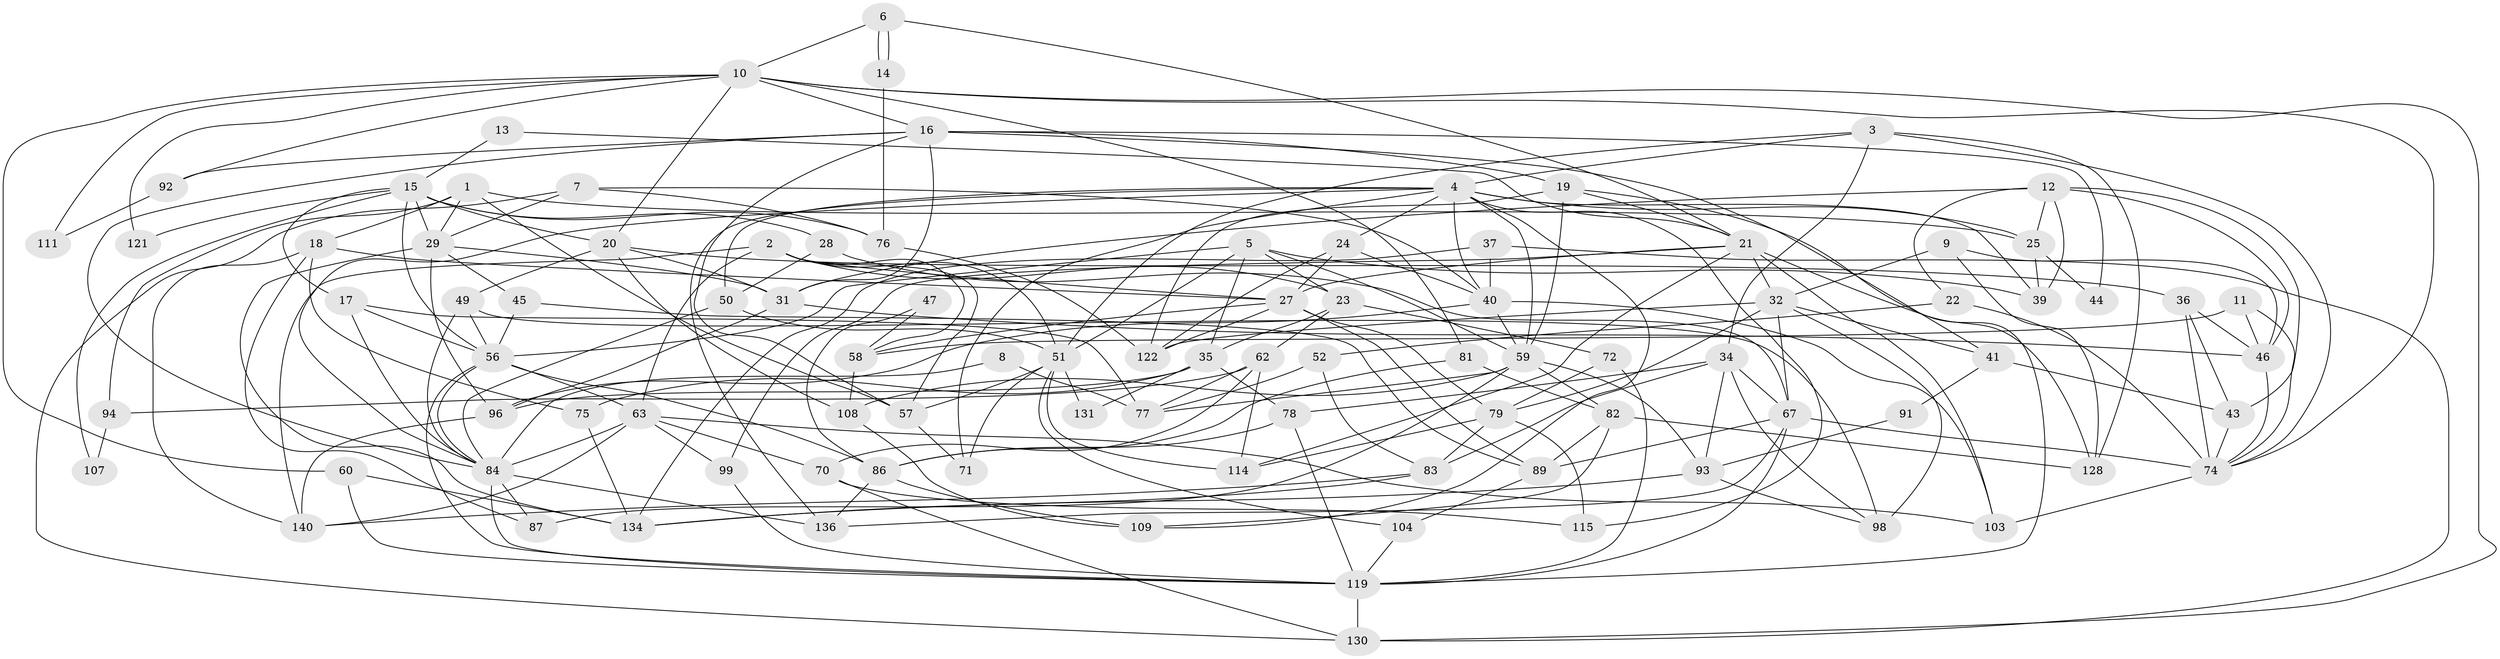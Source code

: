 // original degree distribution, {2: 0.12142857142857143, 6: 0.07142857142857142, 5: 0.15, 4: 0.3, 3: 0.29285714285714287, 10: 0.007142857142857143, 7: 0.03571428571428571, 9: 0.007142857142857143, 8: 0.014285714285714285}
// Generated by graph-tools (version 1.1) at 2025/11/02/27/25 16:11:19]
// undirected, 94 vertices, 230 edges
graph export_dot {
graph [start="1"]
  node [color=gray90,style=filled];
  1 [super="+85"];
  2 [super="+68"];
  3;
  4 [super="+69"];
  5 [super="+97"];
  6;
  7 [super="+88"];
  8;
  9;
  10 [super="+26"];
  11;
  12 [super="+80"];
  13;
  14;
  15 [super="+38"];
  16 [super="+30"];
  17;
  18 [super="+53"];
  19 [super="+135"];
  20 [super="+138"];
  21 [super="+33"];
  22;
  23 [super="+95"];
  24 [super="+126"];
  25 [super="+54"];
  27 [super="+61"];
  28;
  29;
  31 [super="+118"];
  32 [super="+116"];
  34 [super="+139"];
  35 [super="+64"];
  36 [super="+129"];
  37;
  39;
  40 [super="+42"];
  41;
  43 [super="+90"];
  44;
  45 [super="+48"];
  46 [super="+100"];
  47;
  49;
  50 [super="+101"];
  51 [super="+55"];
  52;
  56 [super="+102"];
  57;
  58 [super="+105"];
  59 [super="+110"];
  60;
  62 [super="+66"];
  63 [super="+65"];
  67 [super="+73"];
  70;
  71;
  72;
  74 [super="+125"];
  75;
  76;
  77 [super="+127"];
  78;
  79 [super="+117"];
  81;
  82 [super="+112"];
  83 [super="+106"];
  84 [super="+120"];
  86 [super="+137"];
  87;
  89;
  91;
  92;
  93;
  94;
  96;
  98 [super="+113"];
  99;
  103 [super="+124"];
  104;
  107;
  108 [super="+123"];
  109 [super="+133"];
  111;
  114;
  115;
  119 [super="+132"];
  121;
  122;
  128;
  130;
  131;
  134;
  136;
  140;
  1 -- 57;
  1 -- 18;
  1 -- 25;
  1 -- 29;
  1 -- 94;
  2 -- 63;
  2 -- 58;
  2 -- 23;
  2 -- 27;
  2 -- 51;
  2 -- 57;
  2 -- 140;
  3 -- 128;
  3 -- 4;
  3 -- 74;
  3 -- 51;
  3 -- 34;
  4 -- 115;
  4 -- 50;
  4 -- 39;
  4 -- 136;
  4 -- 71;
  4 -- 109;
  4 -- 25;
  4 -- 84;
  4 -- 59;
  4 -- 40;
  4 -- 24;
  5 -- 39;
  5 -- 23;
  5 -- 59;
  5 -- 35;
  5 -- 51;
  5 -- 56;
  6 -- 14;
  6 -- 14;
  6 -- 10;
  6 -- 21;
  7 -- 130;
  7 -- 76;
  7 -- 29;
  7 -- 40;
  8 -- 84;
  8 -- 77;
  9 -- 32;
  9 -- 128;
  9 -- 46;
  10 -- 81;
  10 -- 20;
  10 -- 92;
  10 -- 111;
  10 -- 121;
  10 -- 130;
  10 -- 60;
  10 -- 16;
  10 -- 74;
  11 -- 46;
  11 -- 74;
  11 -- 58;
  12 -- 43;
  12 -- 22;
  12 -- 31;
  12 -- 25;
  12 -- 39;
  12 -- 46;
  13 -- 21;
  13 -- 15;
  14 -- 76;
  15 -- 29;
  15 -- 17;
  15 -- 28;
  15 -- 76;
  15 -- 121;
  15 -- 20;
  15 -- 56;
  15 -- 107;
  16 -- 57;
  16 -- 84;
  16 -- 41;
  16 -- 44;
  16 -- 92;
  16 -- 19;
  16 -- 31;
  17 -- 56;
  17 -- 77;
  17 -- 84;
  18 -- 75;
  18 -- 140;
  18 -- 87;
  18 -- 27;
  19 -- 119;
  19 -- 122;
  19 -- 59;
  19 -- 21;
  20 -- 49;
  20 -- 36;
  20 -- 108;
  20 -- 31;
  21 -- 27;
  21 -- 114;
  21 -- 32;
  21 -- 128;
  21 -- 99;
  21 -- 103;
  22 -- 74;
  22 -- 52;
  23 -- 72;
  23 -- 62;
  23 -- 35;
  24 -- 40 [weight=2];
  24 -- 27;
  24 -- 122;
  25 -- 39;
  25 -- 44;
  27 -- 79;
  27 -- 58;
  27 -- 89;
  27 -- 122;
  28 -- 50;
  28 -- 67;
  29 -- 96;
  29 -- 45;
  29 -- 134;
  29 -- 31;
  31 -- 46;
  31 -- 96;
  32 -- 122;
  32 -- 79;
  32 -- 41;
  32 -- 98;
  32 -- 67;
  34 -- 78;
  34 -- 67;
  34 -- 98;
  34 -- 83;
  34 -- 93;
  35 -- 96;
  35 -- 75;
  35 -- 131;
  35 -- 78;
  36 -- 74;
  36 -- 43 [weight=2];
  36 -- 46;
  37 -- 130;
  37 -- 134;
  37 -- 40;
  40 -- 103;
  40 -- 96;
  40 -- 59;
  41 -- 91;
  41 -- 43;
  43 -- 74;
  45 -- 89;
  45 -- 56;
  46 -- 74;
  47 -- 58;
  47 -- 86;
  49 -- 98;
  49 -- 84;
  49 -- 56;
  50 -- 84;
  50 -- 51;
  51 -- 57;
  51 -- 114;
  51 -- 131;
  51 -- 71;
  51 -- 104;
  52 -- 83;
  52 -- 77;
  56 -- 86;
  56 -- 84;
  56 -- 119;
  56 -- 63;
  57 -- 71;
  58 -- 108;
  59 -- 93;
  59 -- 108;
  59 -- 87;
  59 -- 77;
  59 -- 82;
  60 -- 134;
  60 -- 119;
  62 -- 114;
  62 -- 70;
  62 -- 94;
  62 -- 77;
  63 -- 140;
  63 -- 99;
  63 -- 84;
  63 -- 70;
  63 -- 103;
  67 -- 136;
  67 -- 119;
  67 -- 89;
  67 -- 74;
  70 -- 115;
  70 -- 130;
  72 -- 119;
  72 -- 79;
  74 -- 103 [weight=2];
  75 -- 134;
  76 -- 122;
  78 -- 119;
  78 -- 86;
  79 -- 83;
  79 -- 114;
  79 -- 115;
  81 -- 82;
  81 -- 86;
  82 -- 89;
  82 -- 128;
  82 -- 109;
  83 -- 140;
  83 -- 134;
  84 -- 87;
  84 -- 119;
  84 -- 136;
  86 -- 136;
  86 -- 109;
  89 -- 104;
  91 -- 93;
  92 -- 111;
  93 -- 134;
  93 -- 98;
  94 -- 107;
  96 -- 140;
  99 -- 119;
  104 -- 119;
  108 -- 109;
  119 -- 130;
}
